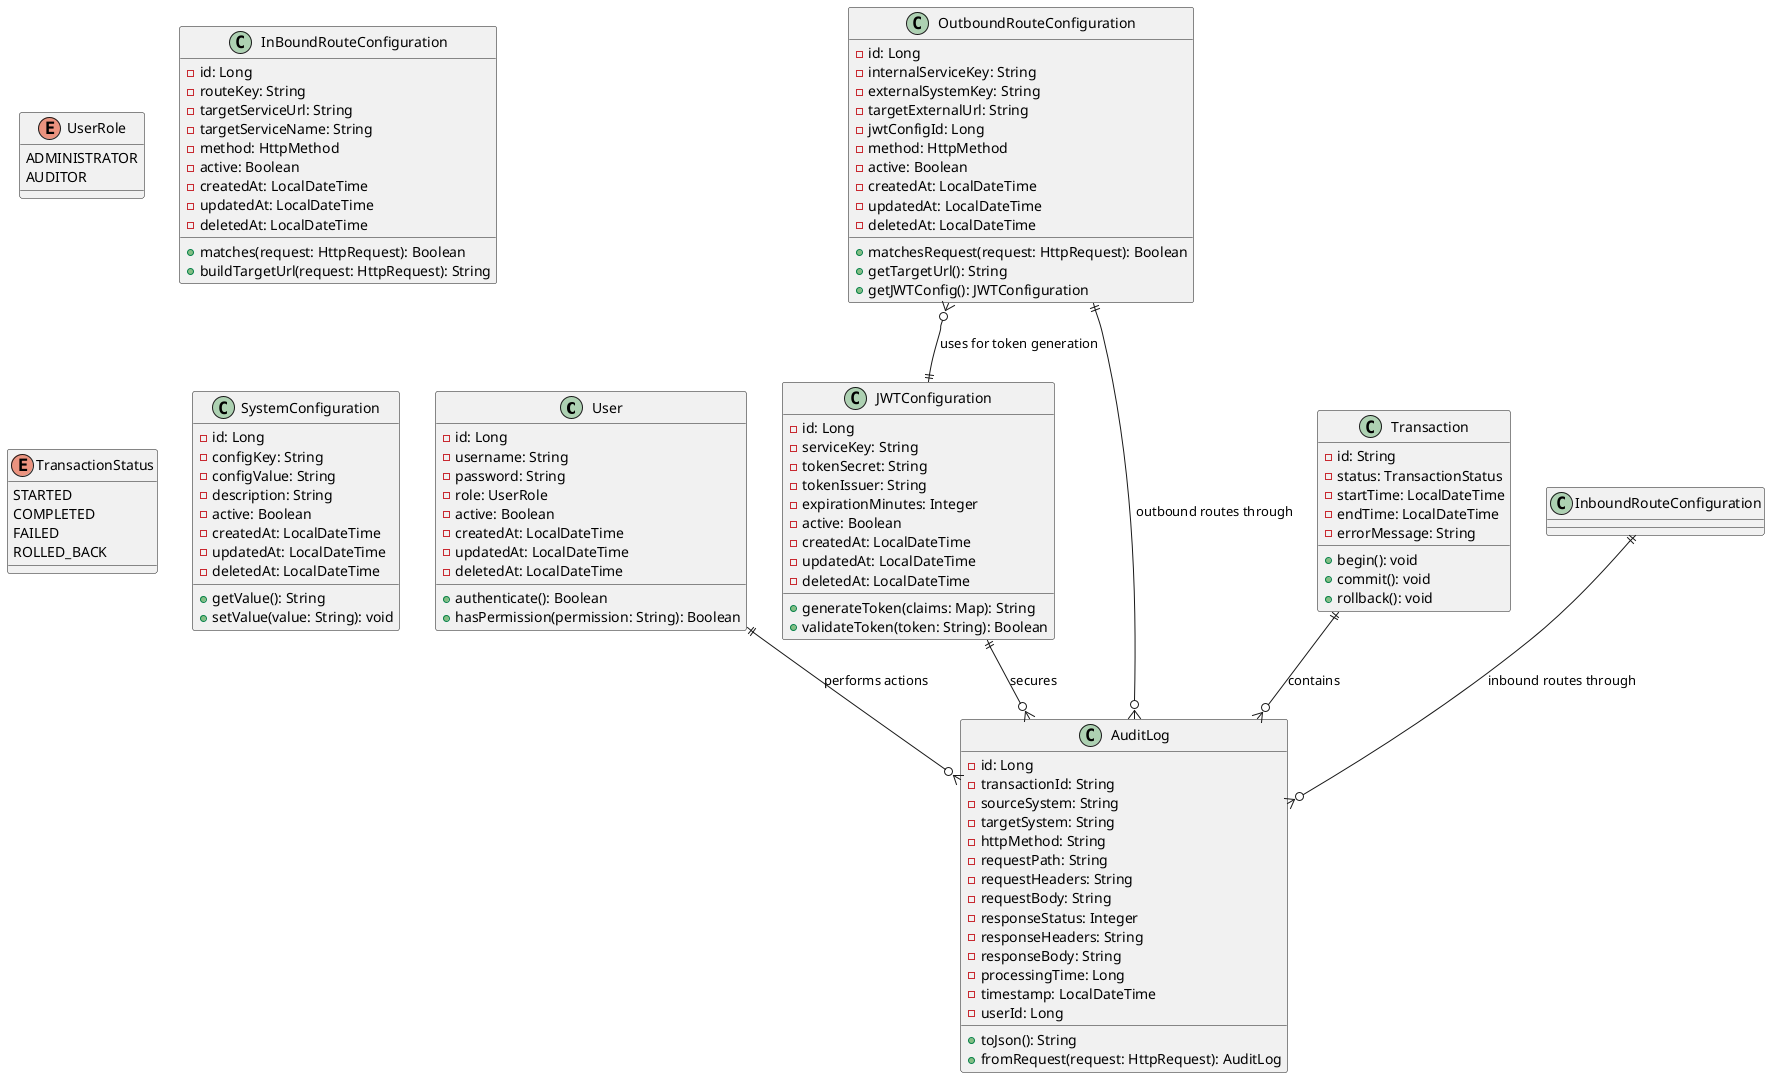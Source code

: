 @startuml
class User {
  - id: Long
  - username: String
  - password: String
  - role: UserRole
  - active: Boolean
  - createdAt: LocalDateTime
  - updatedAt: LocalDateTime
  - deletedAt: LocalDateTime
  + authenticate(): Boolean
  + hasPermission(permission: String): Boolean
}

enum UserRole {
  ADMINISTRATOR
  AUDITOR
}

class InBoundRouteConfiguration {
  - id: Long
  - routeKey: String
  - targetServiceUrl: String
  - targetServiceName: String
  - method: HttpMethod
  - active: Boolean
  - createdAt: LocalDateTime
  - updatedAt: LocalDateTime
  - deletedAt: LocalDateTime
  + matches(request: HttpRequest): Boolean
  + buildTargetUrl(request: HttpRequest): String
}

class OutboundRouteConfiguration {
  - id: Long
  - internalServiceKey: String
  - externalSystemKey: String
  - targetExternalUrl: String
  - jwtConfigId: Long
  - method: HttpMethod
  - active: Boolean
  - createdAt: LocalDateTime
  - updatedAt: LocalDateTime
  - deletedAt: LocalDateTime
  + matchesRequest(request: HttpRequest): Boolean
  + getTargetUrl(): String
  + getJWTConfig(): JWTConfiguration
}

class JWTConfiguration {
  - id: Long
  - serviceKey: String
  - tokenSecret: String
  - tokenIssuer: String
  - expirationMinutes: Integer
  - active: Boolean
  - createdAt: LocalDateTime
  - updatedAt: LocalDateTime
  - deletedAt: LocalDateTime
  + generateToken(claims: Map): String
  + validateToken(token: String): Boolean
}

class AuditLog {
  - id: Long
  - transactionId: String
  - sourceSystem: String
  - targetSystem: String
  - httpMethod: String
  - requestPath: String
  - requestHeaders: String
  - requestBody: String
  - responseStatus: Integer
  - responseHeaders: String
  - responseBody: String
  - processingTime: Long
  - timestamp: LocalDateTime
  - userId: Long
  + toJson(): String
  + fromRequest(request: HttpRequest): AuditLog
}

class Transaction {
  - id: String
  - status: TransactionStatus
  - startTime: LocalDateTime
  - endTime: LocalDateTime
  - errorMessage: String
  + begin(): void
  + commit(): void
  + rollback(): void
}

enum TransactionStatus {
  STARTED
  COMPLETED
  FAILED
  ROLLED_BACK
}

class SystemConfiguration {
  - id: Long
  - configKey: String
  - configValue: String
  - description: String
  - active: Boolean
  - createdAt: LocalDateTime
  - updatedAt: LocalDateTime
  - deletedAt: LocalDateTime
  + getValue(): String
  + setValue(value: String): void
}

' Relationships
User ||--o{ AuditLog : "performs actions"
InboundRouteConfiguration ||--o{ AuditLog : "inbound routes through"
OutboundRouteConfiguration ||--o{ AuditLog : "outbound routes through"
OutboundRouteConfiguration }o--|| JWTConfiguration : "uses for token generation"
JWTConfiguration ||--o{ AuditLog : "secures"
Transaction ||--o{ AuditLog : "contains"

@enduml